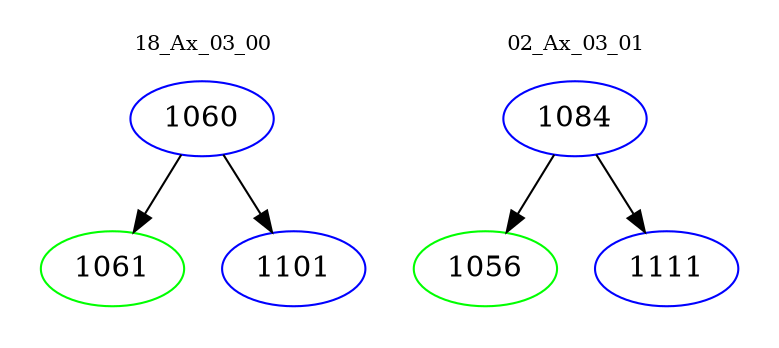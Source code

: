 digraph{
subgraph cluster_0 {
color = white
label = "18_Ax_03_00";
fontsize=10;
T0_1060 [label="1060", color="blue"]
T0_1060 -> T0_1061 [color="black"]
T0_1061 [label="1061", color="green"]
T0_1060 -> T0_1101 [color="black"]
T0_1101 [label="1101", color="blue"]
}
subgraph cluster_1 {
color = white
label = "02_Ax_03_01";
fontsize=10;
T1_1084 [label="1084", color="blue"]
T1_1084 -> T1_1056 [color="black"]
T1_1056 [label="1056", color="green"]
T1_1084 -> T1_1111 [color="black"]
T1_1111 [label="1111", color="blue"]
}
}
